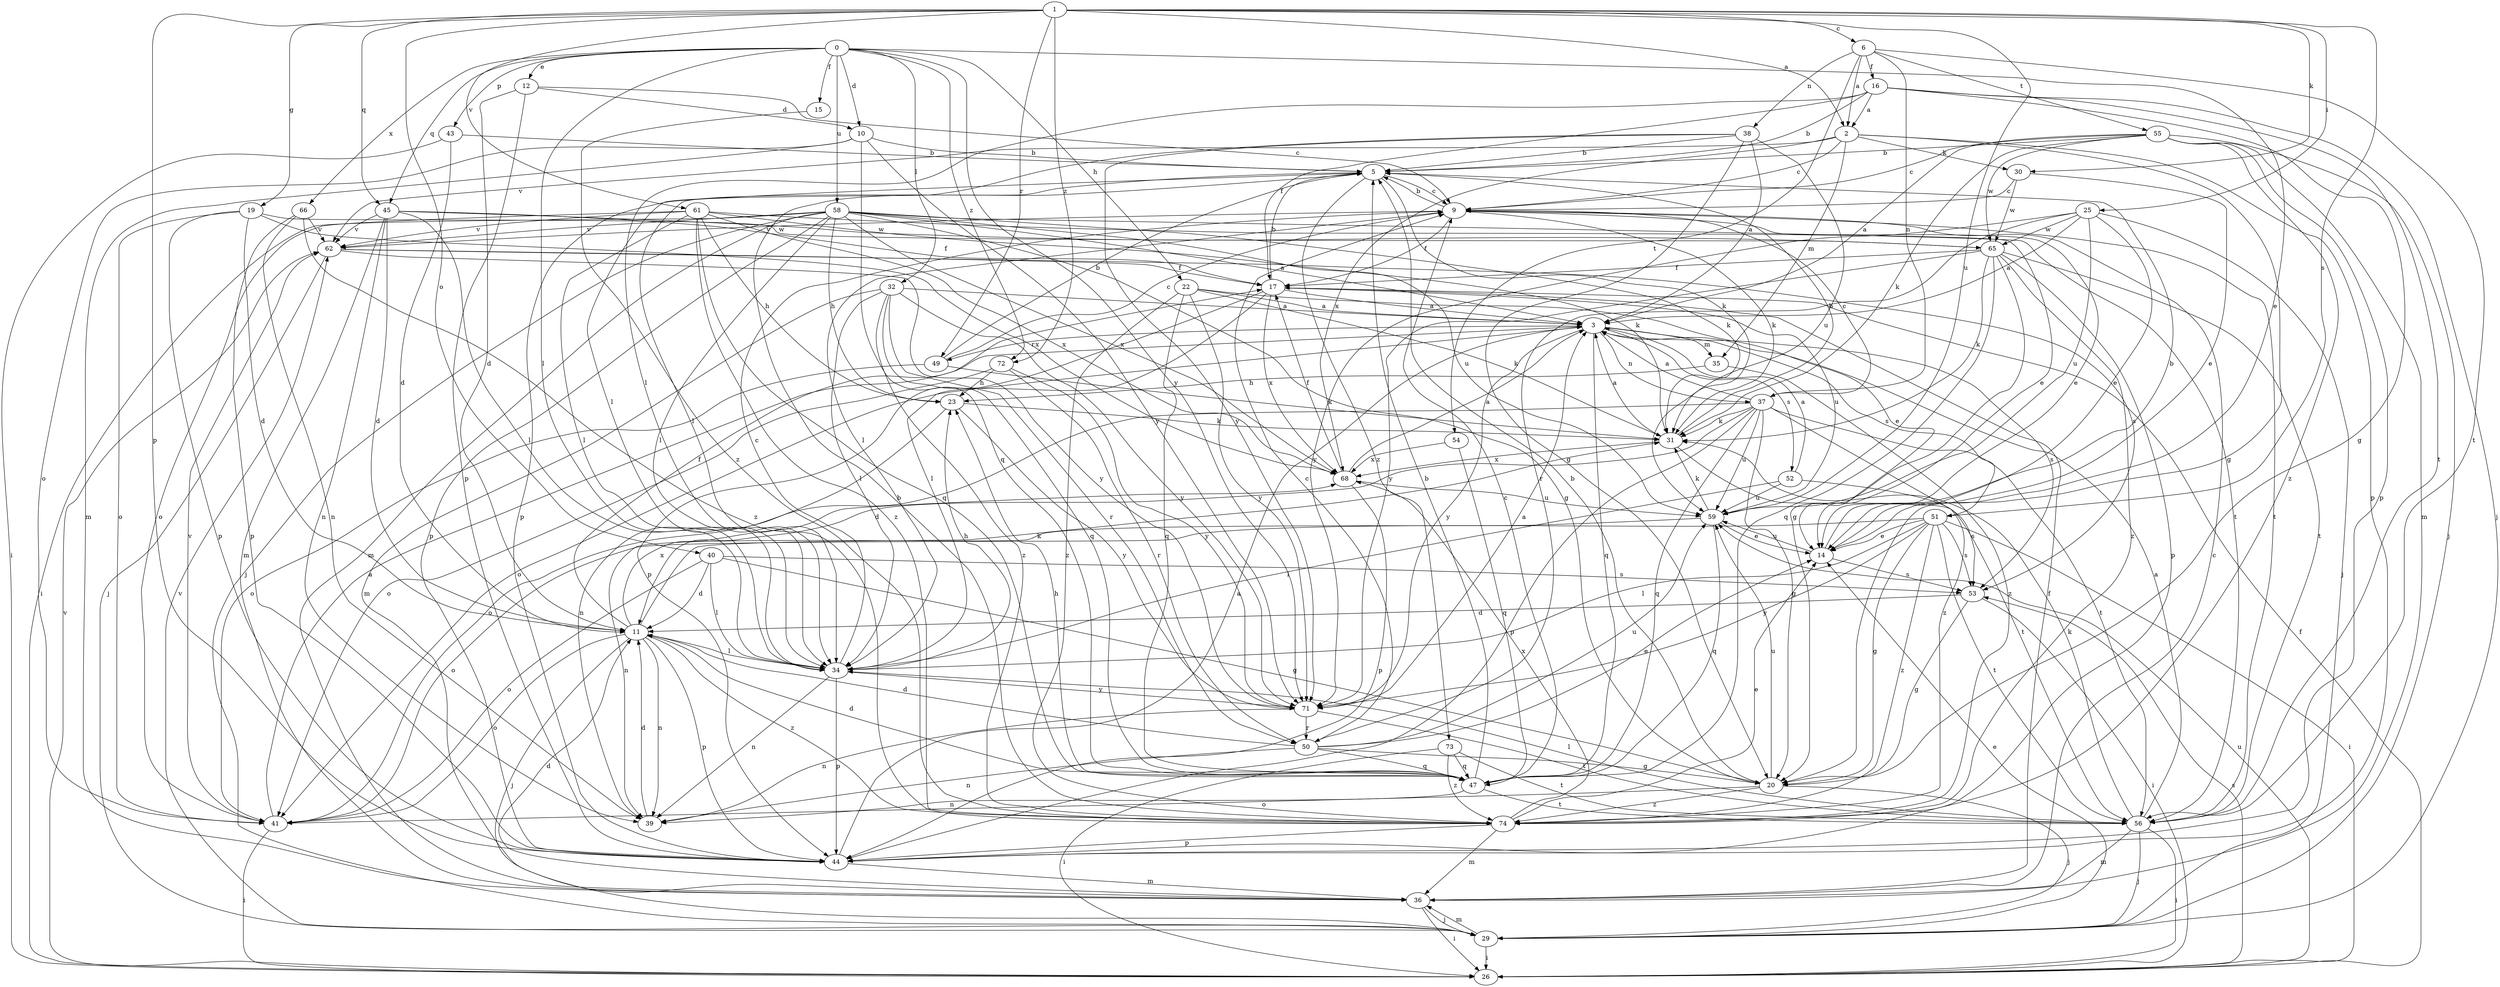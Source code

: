 strict digraph  {
0;
1;
2;
3;
5;
6;
9;
10;
11;
12;
14;
15;
16;
17;
19;
20;
22;
23;
25;
26;
29;
30;
31;
32;
34;
35;
36;
37;
38;
39;
40;
41;
43;
44;
45;
47;
49;
50;
51;
52;
53;
54;
55;
56;
58;
59;
61;
62;
65;
66;
68;
71;
72;
73;
74;
0 -> 10  [label=d];
0 -> 12  [label=e];
0 -> 14  [label=e];
0 -> 15  [label=f];
0 -> 22  [label=h];
0 -> 32  [label=l];
0 -> 34  [label=l];
0 -> 43  [label=p];
0 -> 45  [label=q];
0 -> 58  [label=u];
0 -> 66  [label=x];
0 -> 71  [label=y];
0 -> 72  [label=z];
1 -> 2  [label=a];
1 -> 6  [label=c];
1 -> 19  [label=g];
1 -> 25  [label=i];
1 -> 30  [label=k];
1 -> 40  [label=o];
1 -> 44  [label=p];
1 -> 45  [label=q];
1 -> 49  [label=r];
1 -> 51  [label=s];
1 -> 59  [label=u];
1 -> 61  [label=v];
1 -> 72  [label=z];
2 -> 9  [label=c];
2 -> 20  [label=g];
2 -> 30  [label=k];
2 -> 35  [label=m];
2 -> 44  [label=p];
2 -> 62  [label=v];
2 -> 68  [label=x];
3 -> 35  [label=m];
3 -> 37  [label=n];
3 -> 41  [label=o];
3 -> 47  [label=q];
3 -> 49  [label=r];
3 -> 51  [label=s];
3 -> 52  [label=s];
3 -> 53  [label=s];
3 -> 71  [label=y];
5 -> 9  [label=c];
5 -> 31  [label=k];
5 -> 34  [label=l];
5 -> 44  [label=p];
5 -> 73  [label=z];
6 -> 2  [label=a];
6 -> 16  [label=f];
6 -> 37  [label=n];
6 -> 38  [label=n];
6 -> 54  [label=t];
6 -> 55  [label=t];
6 -> 56  [label=t];
9 -> 5  [label=b];
9 -> 14  [label=e];
9 -> 17  [label=f];
9 -> 31  [label=k];
9 -> 34  [label=l];
9 -> 56  [label=t];
9 -> 62  [label=v];
10 -> 5  [label=b];
10 -> 36  [label=m];
10 -> 41  [label=o];
10 -> 47  [label=q];
10 -> 71  [label=y];
11 -> 17  [label=f];
11 -> 29  [label=j];
11 -> 31  [label=k];
11 -> 34  [label=l];
11 -> 39  [label=n];
11 -> 41  [label=o];
11 -> 44  [label=p];
11 -> 68  [label=x];
11 -> 74  [label=z];
12 -> 9  [label=c];
12 -> 10  [label=d];
12 -> 11  [label=d];
12 -> 44  [label=p];
14 -> 5  [label=b];
14 -> 53  [label=s];
14 -> 59  [label=u];
15 -> 74  [label=z];
16 -> 2  [label=a];
16 -> 5  [label=b];
16 -> 17  [label=f];
16 -> 20  [label=g];
16 -> 29  [label=j];
16 -> 34  [label=l];
16 -> 56  [label=t];
17 -> 3  [label=a];
17 -> 5  [label=b];
17 -> 34  [label=l];
17 -> 44  [label=p];
17 -> 59  [label=u];
17 -> 68  [label=x];
19 -> 11  [label=d];
19 -> 41  [label=o];
19 -> 44  [label=p];
19 -> 65  [label=w];
19 -> 68  [label=x];
20 -> 5  [label=b];
20 -> 29  [label=j];
20 -> 41  [label=o];
20 -> 59  [label=u];
20 -> 74  [label=z];
22 -> 3  [label=a];
22 -> 14  [label=e];
22 -> 31  [label=k];
22 -> 47  [label=q];
22 -> 71  [label=y];
22 -> 74  [label=z];
23 -> 31  [label=k];
23 -> 39  [label=n];
23 -> 71  [label=y];
25 -> 3  [label=a];
25 -> 14  [label=e];
25 -> 29  [label=j];
25 -> 50  [label=r];
25 -> 59  [label=u];
25 -> 65  [label=w];
25 -> 71  [label=y];
26 -> 17  [label=f];
26 -> 53  [label=s];
26 -> 59  [label=u];
26 -> 62  [label=v];
29 -> 14  [label=e];
29 -> 26  [label=i];
29 -> 36  [label=m];
29 -> 62  [label=v];
30 -> 9  [label=c];
30 -> 14  [label=e];
30 -> 65  [label=w];
31 -> 3  [label=a];
31 -> 5  [label=b];
31 -> 56  [label=t];
31 -> 68  [label=x];
32 -> 3  [label=a];
32 -> 34  [label=l];
32 -> 36  [label=m];
32 -> 47  [label=q];
32 -> 50  [label=r];
32 -> 71  [label=y];
32 -> 74  [label=z];
34 -> 9  [label=c];
34 -> 23  [label=h];
34 -> 39  [label=n];
34 -> 44  [label=p];
34 -> 71  [label=y];
35 -> 23  [label=h];
35 -> 74  [label=z];
36 -> 9  [label=c];
36 -> 11  [label=d];
36 -> 17  [label=f];
36 -> 26  [label=i];
36 -> 29  [label=j];
37 -> 3  [label=a];
37 -> 9  [label=c];
37 -> 11  [label=d];
37 -> 20  [label=g];
37 -> 31  [label=k];
37 -> 41  [label=o];
37 -> 44  [label=p];
37 -> 47  [label=q];
37 -> 56  [label=t];
37 -> 59  [label=u];
37 -> 74  [label=z];
38 -> 3  [label=a];
38 -> 5  [label=b];
38 -> 20  [label=g];
38 -> 34  [label=l];
38 -> 59  [label=u];
38 -> 71  [label=y];
39 -> 11  [label=d];
40 -> 11  [label=d];
40 -> 20  [label=g];
40 -> 34  [label=l];
40 -> 41  [label=o];
40 -> 53  [label=s];
41 -> 3  [label=a];
41 -> 26  [label=i];
41 -> 62  [label=v];
43 -> 5  [label=b];
43 -> 11  [label=d];
43 -> 26  [label=i];
44 -> 3  [label=a];
44 -> 36  [label=m];
45 -> 11  [label=d];
45 -> 17  [label=f];
45 -> 34  [label=l];
45 -> 36  [label=m];
45 -> 39  [label=n];
45 -> 62  [label=v];
45 -> 65  [label=w];
47 -> 5  [label=b];
47 -> 9  [label=c];
47 -> 11  [label=d];
47 -> 23  [label=h];
47 -> 39  [label=n];
47 -> 56  [label=t];
49 -> 5  [label=b];
49 -> 9  [label=c];
49 -> 31  [label=k];
49 -> 41  [label=o];
50 -> 9  [label=c];
50 -> 11  [label=d];
50 -> 14  [label=e];
50 -> 20  [label=g];
50 -> 39  [label=n];
50 -> 47  [label=q];
50 -> 59  [label=u];
51 -> 14  [label=e];
51 -> 20  [label=g];
51 -> 26  [label=i];
51 -> 34  [label=l];
51 -> 41  [label=o];
51 -> 53  [label=s];
51 -> 56  [label=t];
51 -> 71  [label=y];
51 -> 74  [label=z];
52 -> 3  [label=a];
52 -> 34  [label=l];
52 -> 53  [label=s];
52 -> 59  [label=u];
53 -> 11  [label=d];
53 -> 20  [label=g];
53 -> 26  [label=i];
54 -> 47  [label=q];
54 -> 68  [label=x];
55 -> 3  [label=a];
55 -> 5  [label=b];
55 -> 9  [label=c];
55 -> 29  [label=j];
55 -> 31  [label=k];
55 -> 36  [label=m];
55 -> 44  [label=p];
55 -> 65  [label=w];
55 -> 74  [label=z];
56 -> 3  [label=a];
56 -> 26  [label=i];
56 -> 29  [label=j];
56 -> 31  [label=k];
56 -> 34  [label=l];
56 -> 36  [label=m];
58 -> 3  [label=a];
58 -> 20  [label=g];
58 -> 23  [label=h];
58 -> 26  [label=i];
58 -> 29  [label=j];
58 -> 31  [label=k];
58 -> 34  [label=l];
58 -> 36  [label=m];
58 -> 44  [label=p];
58 -> 56  [label=t];
58 -> 59  [label=u];
58 -> 62  [label=v];
58 -> 68  [label=x];
59 -> 14  [label=e];
59 -> 31  [label=k];
59 -> 39  [label=n];
59 -> 47  [label=q];
61 -> 14  [label=e];
61 -> 23  [label=h];
61 -> 31  [label=k];
61 -> 34  [label=l];
61 -> 41  [label=o];
61 -> 47  [label=q];
61 -> 62  [label=v];
61 -> 68  [label=x];
61 -> 74  [label=z];
62 -> 17  [label=f];
62 -> 29  [label=j];
62 -> 53  [label=s];
62 -> 71  [label=y];
65 -> 17  [label=f];
65 -> 20  [label=g];
65 -> 31  [label=k];
65 -> 44  [label=p];
65 -> 47  [label=q];
65 -> 56  [label=t];
65 -> 71  [label=y];
65 -> 74  [label=z];
66 -> 39  [label=n];
66 -> 44  [label=p];
66 -> 62  [label=v];
66 -> 74  [label=z];
68 -> 3  [label=a];
68 -> 17  [label=f];
68 -> 44  [label=p];
68 -> 59  [label=u];
71 -> 3  [label=a];
71 -> 39  [label=n];
71 -> 50  [label=r];
71 -> 56  [label=t];
72 -> 23  [label=h];
72 -> 41  [label=o];
72 -> 50  [label=r];
72 -> 71  [label=y];
73 -> 26  [label=i];
73 -> 47  [label=q];
73 -> 56  [label=t];
73 -> 74  [label=z];
74 -> 5  [label=b];
74 -> 14  [label=e];
74 -> 36  [label=m];
74 -> 44  [label=p];
74 -> 68  [label=x];
}
